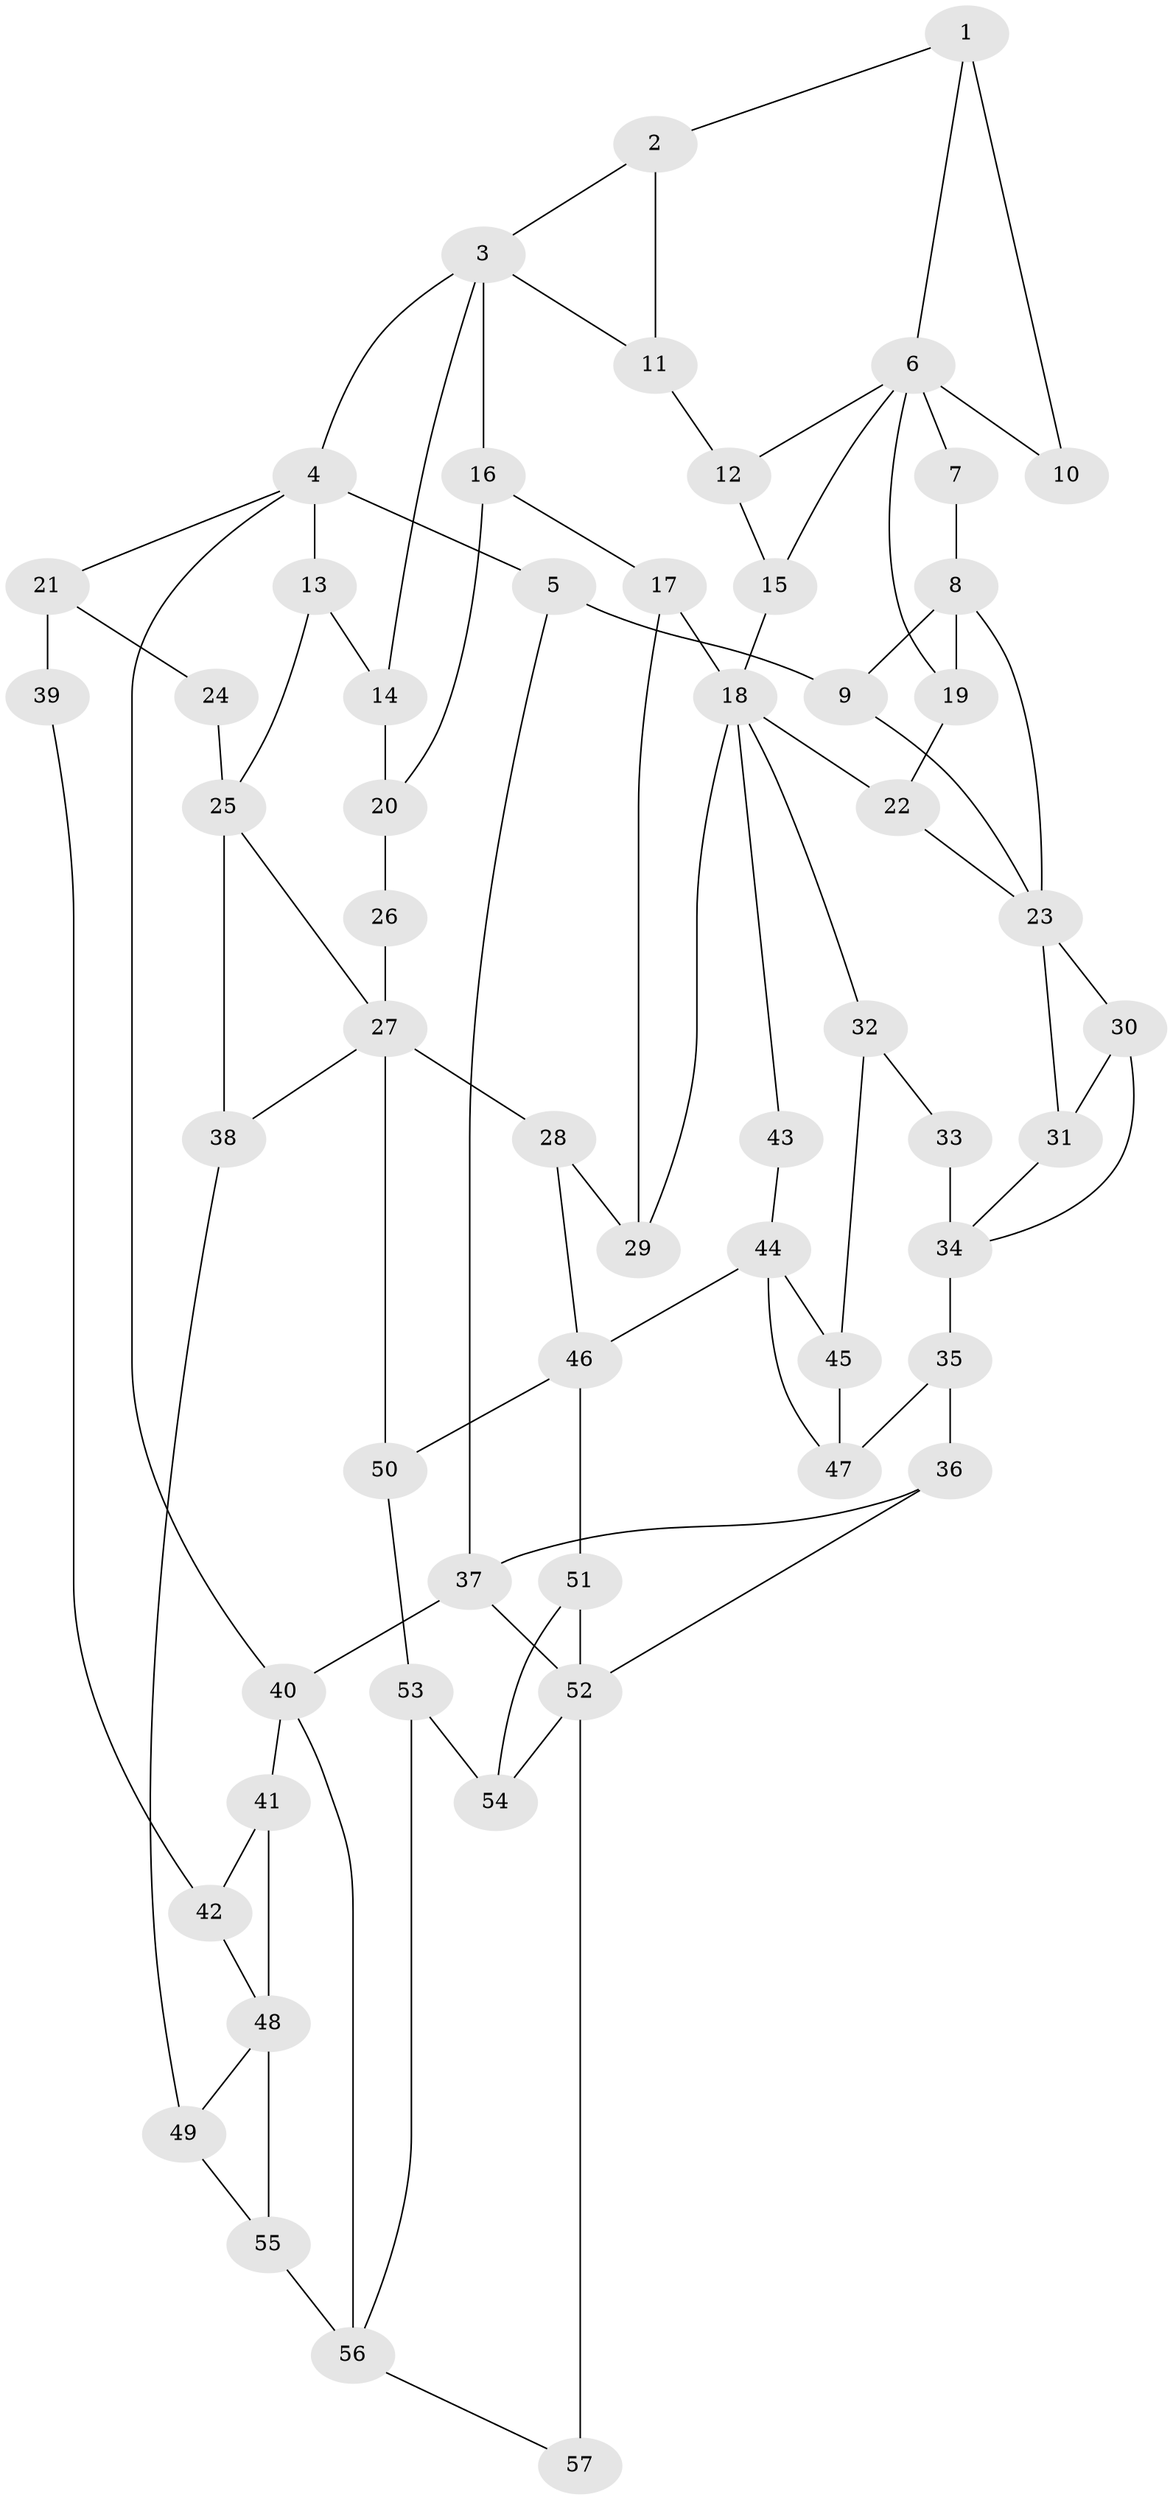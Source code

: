 // original degree distribution, {3: 0.017543859649122806, 4: 0.23684210526315788, 5: 0.5263157894736842, 6: 0.21929824561403508}
// Generated by graph-tools (version 1.1) at 2025/38/03/09/25 02:38:46]
// undirected, 57 vertices, 94 edges
graph export_dot {
graph [start="1"]
  node [color=gray90,style=filled];
  1;
  2;
  3;
  4;
  5;
  6;
  7;
  8;
  9;
  10;
  11;
  12;
  13;
  14;
  15;
  16;
  17;
  18;
  19;
  20;
  21;
  22;
  23;
  24;
  25;
  26;
  27;
  28;
  29;
  30;
  31;
  32;
  33;
  34;
  35;
  36;
  37;
  38;
  39;
  40;
  41;
  42;
  43;
  44;
  45;
  46;
  47;
  48;
  49;
  50;
  51;
  52;
  53;
  54;
  55;
  56;
  57;
  1 -- 2 [weight=1.0];
  1 -- 6 [weight=1.0];
  1 -- 10 [weight=2.0];
  2 -- 3 [weight=1.0];
  2 -- 11 [weight=1.0];
  3 -- 4 [weight=1.0];
  3 -- 11 [weight=1.0];
  3 -- 14 [weight=1.0];
  3 -- 16 [weight=1.0];
  4 -- 5 [weight=2.0];
  4 -- 13 [weight=1.0];
  4 -- 21 [weight=2.0];
  4 -- 40 [weight=1.0];
  5 -- 9 [weight=1.0];
  5 -- 37 [weight=1.0];
  6 -- 7 [weight=1.0];
  6 -- 10 [weight=1.0];
  6 -- 12 [weight=1.0];
  6 -- 15 [weight=1.0];
  6 -- 19 [weight=1.0];
  7 -- 8 [weight=2.0];
  8 -- 9 [weight=1.0];
  8 -- 19 [weight=1.0];
  8 -- 23 [weight=2.0];
  9 -- 23 [weight=1.0];
  11 -- 12 [weight=1.0];
  12 -- 15 [weight=1.0];
  13 -- 14 [weight=2.0];
  13 -- 25 [weight=1.0];
  14 -- 20 [weight=2.0];
  15 -- 18 [weight=1.0];
  16 -- 17 [weight=1.0];
  16 -- 20 [weight=2.0];
  17 -- 18 [weight=1.0];
  17 -- 29 [weight=1.0];
  18 -- 22 [weight=1.0];
  18 -- 29 [weight=1.0];
  18 -- 32 [weight=1.0];
  18 -- 43 [weight=1.0];
  19 -- 22 [weight=1.0];
  20 -- 26 [weight=2.0];
  21 -- 24 [weight=2.0];
  21 -- 39 [weight=2.0];
  22 -- 23 [weight=1.0];
  23 -- 30 [weight=1.0];
  23 -- 31 [weight=1.0];
  24 -- 25 [weight=2.0];
  25 -- 27 [weight=1.0];
  25 -- 38 [weight=1.0];
  26 -- 27 [weight=2.0];
  27 -- 28 [weight=1.0];
  27 -- 38 [weight=1.0];
  27 -- 50 [weight=1.0];
  28 -- 29 [weight=1.0];
  28 -- 46 [weight=1.0];
  30 -- 31 [weight=1.0];
  30 -- 34 [weight=1.0];
  31 -- 34 [weight=1.0];
  32 -- 33 [weight=1.0];
  32 -- 45 [weight=1.0];
  33 -- 34 [weight=2.0];
  34 -- 35 [weight=2.0];
  35 -- 36 [weight=2.0];
  35 -- 47 [weight=1.0];
  36 -- 37 [weight=1.0];
  36 -- 52 [weight=1.0];
  37 -- 40 [weight=1.0];
  37 -- 52 [weight=1.0];
  38 -- 49 [weight=1.0];
  39 -- 42 [weight=1.0];
  40 -- 41 [weight=1.0];
  40 -- 56 [weight=1.0];
  41 -- 42 [weight=1.0];
  41 -- 48 [weight=1.0];
  42 -- 48 [weight=1.0];
  43 -- 44 [weight=2.0];
  44 -- 45 [weight=1.0];
  44 -- 46 [weight=2.0];
  44 -- 47 [weight=1.0];
  45 -- 47 [weight=1.0];
  46 -- 50 [weight=1.0];
  46 -- 51 [weight=1.0];
  48 -- 49 [weight=1.0];
  48 -- 55 [weight=3.0];
  49 -- 55 [weight=1.0];
  50 -- 53 [weight=1.0];
  51 -- 52 [weight=1.0];
  51 -- 54 [weight=1.0];
  52 -- 54 [weight=1.0];
  52 -- 57 [weight=2.0];
  53 -- 54 [weight=1.0];
  53 -- 56 [weight=1.0];
  55 -- 56 [weight=2.0];
  56 -- 57 [weight=1.0];
}
